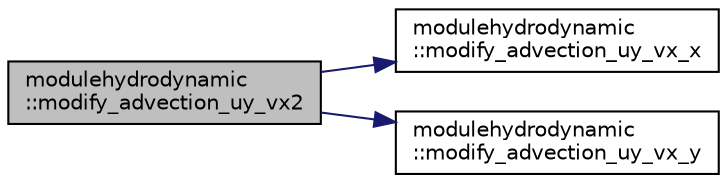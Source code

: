 digraph "modulehydrodynamic::modify_advection_uy_vx2"
{
 // LATEX_PDF_SIZE
  edge [fontname="Helvetica",fontsize="10",labelfontname="Helvetica",labelfontsize="10"];
  node [fontname="Helvetica",fontsize="10",shape=record];
  rankdir="LR";
  Node1 [label="modulehydrodynamic\l::modify_advection_uy_vx2",height=0.2,width=0.4,color="black", fillcolor="grey75", style="filled", fontcolor="black",tooltip=" "];
  Node1 -> Node2 [color="midnightblue",fontsize="10",style="solid"];
  Node2 [label="modulehydrodynamic\l::modify_advection_uy_vx_x",height=0.2,width=0.4,color="black", fillcolor="white", style="filled",URL="$namespacemodulehydrodynamic.html#a7ae17728fb87ba7176671ef42a8c692b",tooltip=" "];
  Node1 -> Node3 [color="midnightblue",fontsize="10",style="solid"];
  Node3 [label="modulehydrodynamic\l::modify_advection_uy_vx_y",height=0.2,width=0.4,color="black", fillcolor="white", style="filled",URL="$namespacemodulehydrodynamic.html#ac98826d0333a7dcdd1315b70b755e3c0",tooltip=" "];
}
